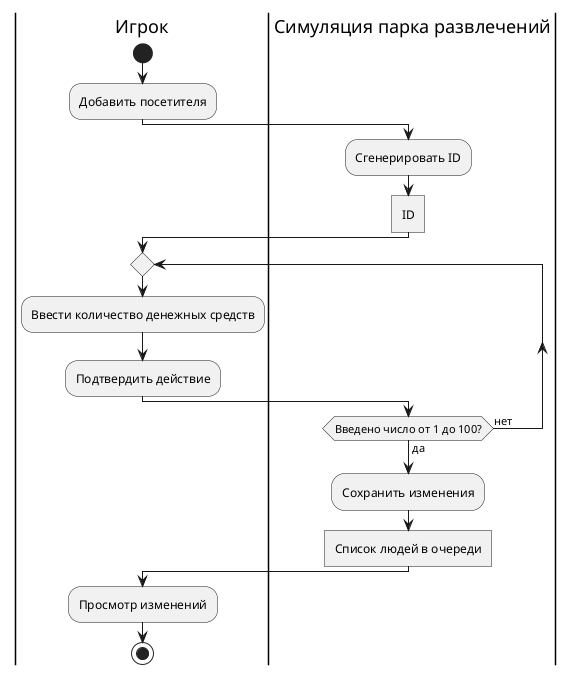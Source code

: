 @startuml
|Игрок|
start
:Добавить посетителя;
|Симуляция парка развлечений|
:Сгенерировать ID;
:ID]
|Игрок|
repeat
:Ввести количество денежных средств;
:Подтвердить действие;
|Симуляция парка развлечений|
repeat while (Введено число от 1 до 100?) is (нет) not (да)
:Сохранить изменения;
:Список людей в очереди]
|Игрок|
:Просмотр изменений;
stop
@enduml
